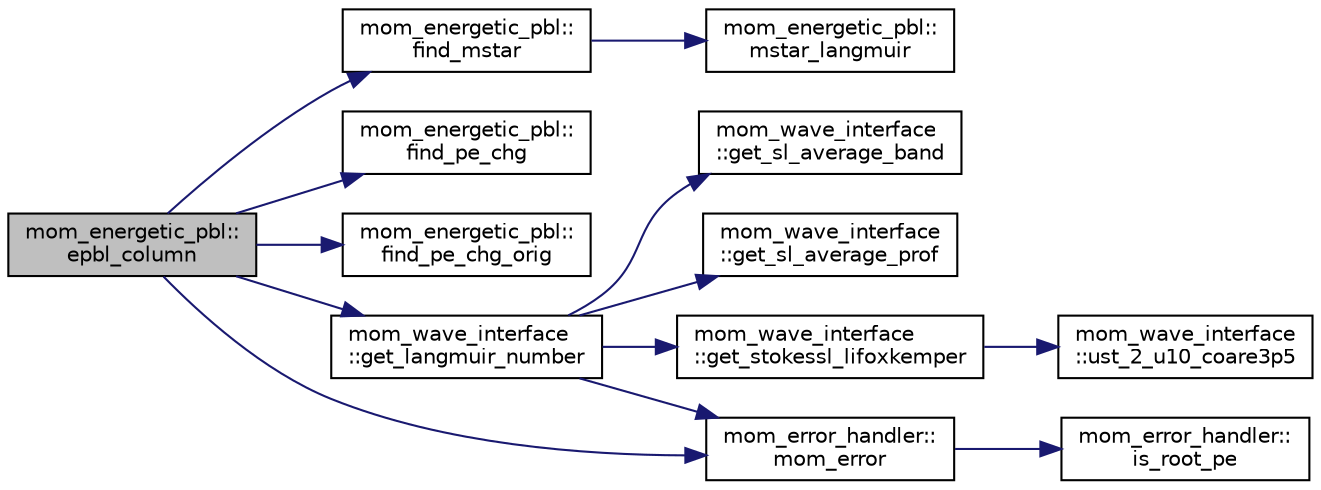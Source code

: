 digraph "mom_energetic_pbl::epbl_column"
{
 // INTERACTIVE_SVG=YES
 // LATEX_PDF_SIZE
  edge [fontname="Helvetica",fontsize="10",labelfontname="Helvetica",labelfontsize="10"];
  node [fontname="Helvetica",fontsize="10",shape=record];
  rankdir="LR";
  Node1 [label="mom_energetic_pbl::\lepbl_column",height=0.2,width=0.4,color="black", fillcolor="grey75", style="filled", fontcolor="black",tooltip="This subroutine determines the diffusivities from the integrated energetics mixed layer model for a s..."];
  Node1 -> Node2 [color="midnightblue",fontsize="10",style="solid",fontname="Helvetica"];
  Node2 [label="mom_energetic_pbl::\lfind_mstar",height=0.2,width=0.4,color="black", fillcolor="white", style="filled",URL="$namespacemom__energetic__pbl.html#a7686c6a30a476068859f7a2a30e652df",tooltip="This subroutine finds the Mstar value for ePBL."];
  Node2 -> Node3 [color="midnightblue",fontsize="10",style="solid",fontname="Helvetica"];
  Node3 [label="mom_energetic_pbl::\lmstar_langmuir",height=0.2,width=0.4,color="black", fillcolor="white", style="filled",URL="$namespacemom__energetic__pbl.html#a6c4810c93427881cc393b255774735e0",tooltip="This subroutine modifies the Mstar value if the Langmuir number is present."];
  Node1 -> Node4 [color="midnightblue",fontsize="10",style="solid",fontname="Helvetica"];
  Node4 [label="mom_energetic_pbl::\lfind_pe_chg",height=0.2,width=0.4,color="black", fillcolor="white", style="filled",URL="$namespacemom__energetic__pbl.html#ab0d988822a378f674d3b7e0ee2534c74",tooltip="This subroutine calculates the change in potential energy and or derivatives for several changes in a..."];
  Node1 -> Node5 [color="midnightblue",fontsize="10",style="solid",fontname="Helvetica"];
  Node5 [label="mom_energetic_pbl::\lfind_pe_chg_orig",height=0.2,width=0.4,color="black", fillcolor="white", style="filled",URL="$namespacemom__energetic__pbl.html#a3eb660658d0677c55c6187dcf4a180b5",tooltip="This subroutine calculates the change in potential energy and or derivatives for several changes in a..."];
  Node1 -> Node6 [color="midnightblue",fontsize="10",style="solid",fontname="Helvetica"];
  Node6 [label="mom_wave_interface\l::get_langmuir_number",height=0.2,width=0.4,color="black", fillcolor="white", style="filled",URL="$namespacemom__wave__interface.html#aa07c73f561840851981d6a013423dd6e",tooltip="Interface to get Langmuir number based on options stored in wave structure."];
  Node6 -> Node7 [color="midnightblue",fontsize="10",style="solid",fontname="Helvetica"];
  Node7 [label="mom_wave_interface\l::get_sl_average_band",height=0.2,width=0.4,color="black", fillcolor="white", style="filled",URL="$namespacemom__wave__interface.html#a5ebd32de10bed6d66c0a95a4a15cc81a",tooltip="Get SL averaged Stokes drift from the banded Spectrum method."];
  Node6 -> Node8 [color="midnightblue",fontsize="10",style="solid",fontname="Helvetica"];
  Node8 [label="mom_wave_interface\l::get_sl_average_prof",height=0.2,width=0.4,color="black", fillcolor="white", style="filled",URL="$namespacemom__wave__interface.html#ae631a776ca48a5b8be572bed00e6f5c1",tooltip="Get SL Averaged Stokes drift from a Stokes drift Profile."];
  Node6 -> Node9 [color="midnightblue",fontsize="10",style="solid",fontname="Helvetica"];
  Node9 [label="mom_wave_interface\l::get_stokessl_lifoxkemper",height=0.2,width=0.4,color="black", fillcolor="white", style="filled",URL="$namespacemom__wave__interface.html#a42ca9104192ff12c44c28b705d137eb9",tooltip="Get SL averaged Stokes drift from Li/FK 17 method."];
  Node9 -> Node10 [color="midnightblue",fontsize="10",style="solid",fontname="Helvetica"];
  Node10 [label="mom_wave_interface\l::ust_2_u10_coare3p5",height=0.2,width=0.4,color="black", fillcolor="white", style="filled",URL="$namespacemom__wave__interface.html#ae771d75c78a0370ad163edd5b1c19965",tooltip="Computes wind speed from ustar_air based on COARE 3.5 Cd relationship Probably doesn't belong in this..."];
  Node6 -> Node11 [color="midnightblue",fontsize="10",style="solid",fontname="Helvetica"];
  Node11 [label="mom_error_handler::\lmom_error",height=0.2,width=0.4,color="black", fillcolor="white", style="filled",URL="$namespacemom__error__handler.html#a460cfb79a06c29fc249952c2a3710d67",tooltip="This provides a convenient interface for writing an mpp_error message with run-time filter based on a..."];
  Node11 -> Node12 [color="midnightblue",fontsize="10",style="solid",fontname="Helvetica"];
  Node12 [label="mom_error_handler::\lis_root_pe",height=0.2,width=0.4,color="black", fillcolor="white", style="filled",URL="$namespacemom__error__handler.html#ad5f00a53059c72fe2332d1436c80ca71",tooltip="This returns .true. if the current PE is the root PE."];
  Node1 -> Node11 [color="midnightblue",fontsize="10",style="solid",fontname="Helvetica"];
}

